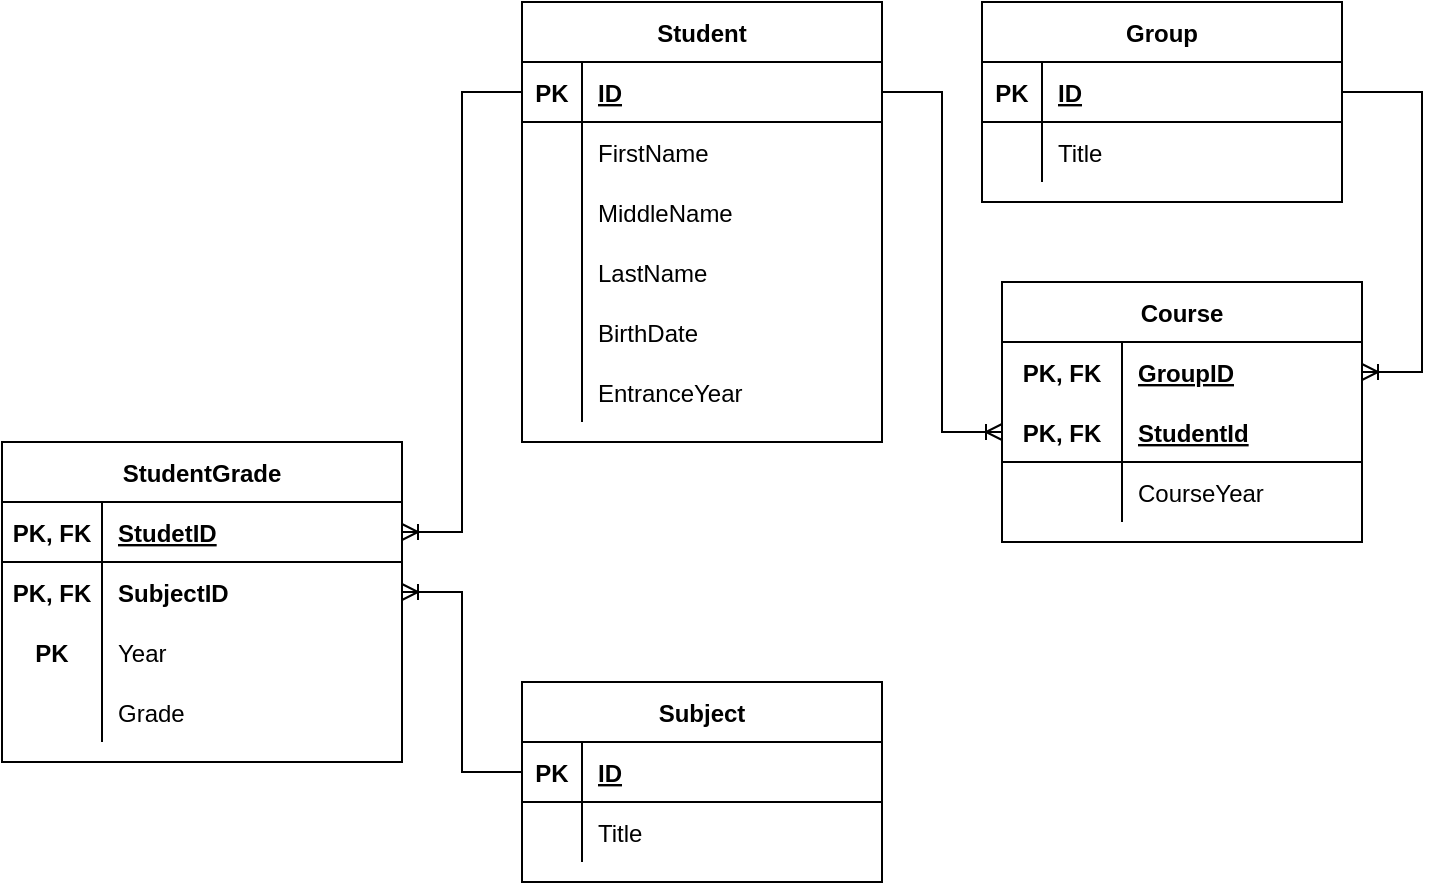 <mxfile version="20.2.3" type="device"><diagram id="uPt-l6ZdjlnLoqWwV2yD" name="Страница 1"><mxGraphModel dx="775" dy="728" grid="1" gridSize="10" guides="1" tooltips="1" connect="1" arrows="1" fold="1" page="1" pageScale="1" pageWidth="827" pageHeight="1169" math="0" shadow="0"><root><mxCell id="0"/><mxCell id="1" parent="0"/><mxCell id="fyZfObsq6f4kS82pHEeR-1" value="Student" style="shape=table;startSize=30;container=1;collapsible=1;childLayout=tableLayout;fixedRows=1;rowLines=0;fontStyle=1;align=center;resizeLast=1;" vertex="1" parent="1"><mxGeometry x="260" y="180" width="180" height="220" as="geometry"/></mxCell><mxCell id="fyZfObsq6f4kS82pHEeR-2" value="" style="shape=tableRow;horizontal=0;startSize=0;swimlaneHead=0;swimlaneBody=0;fillColor=none;collapsible=0;dropTarget=0;points=[[0,0.5],[1,0.5]];portConstraint=eastwest;top=0;left=0;right=0;bottom=1;" vertex="1" parent="fyZfObsq6f4kS82pHEeR-1"><mxGeometry y="30" width="180" height="30" as="geometry"/></mxCell><mxCell id="fyZfObsq6f4kS82pHEeR-3" value="PK" style="shape=partialRectangle;connectable=0;fillColor=none;top=0;left=0;bottom=0;right=0;fontStyle=1;overflow=hidden;" vertex="1" parent="fyZfObsq6f4kS82pHEeR-2"><mxGeometry width="30" height="30" as="geometry"><mxRectangle width="30" height="30" as="alternateBounds"/></mxGeometry></mxCell><mxCell id="fyZfObsq6f4kS82pHEeR-4" value="ID" style="shape=partialRectangle;connectable=0;fillColor=none;top=0;left=0;bottom=0;right=0;align=left;spacingLeft=6;fontStyle=5;overflow=hidden;" vertex="1" parent="fyZfObsq6f4kS82pHEeR-2"><mxGeometry x="30" width="150" height="30" as="geometry"><mxRectangle width="150" height="30" as="alternateBounds"/></mxGeometry></mxCell><mxCell id="fyZfObsq6f4kS82pHEeR-5" value="" style="shape=tableRow;horizontal=0;startSize=0;swimlaneHead=0;swimlaneBody=0;fillColor=none;collapsible=0;dropTarget=0;points=[[0,0.5],[1,0.5]];portConstraint=eastwest;top=0;left=0;right=0;bottom=0;" vertex="1" parent="fyZfObsq6f4kS82pHEeR-1"><mxGeometry y="60" width="180" height="30" as="geometry"/></mxCell><mxCell id="fyZfObsq6f4kS82pHEeR-6" value="" style="shape=partialRectangle;connectable=0;fillColor=none;top=0;left=0;bottom=0;right=0;editable=1;overflow=hidden;" vertex="1" parent="fyZfObsq6f4kS82pHEeR-5"><mxGeometry width="30" height="30" as="geometry"><mxRectangle width="30" height="30" as="alternateBounds"/></mxGeometry></mxCell><mxCell id="fyZfObsq6f4kS82pHEeR-7" value="FirstName" style="shape=partialRectangle;connectable=0;fillColor=none;top=0;left=0;bottom=0;right=0;align=left;spacingLeft=6;overflow=hidden;" vertex="1" parent="fyZfObsq6f4kS82pHEeR-5"><mxGeometry x="30" width="150" height="30" as="geometry"><mxRectangle width="150" height="30" as="alternateBounds"/></mxGeometry></mxCell><mxCell id="fyZfObsq6f4kS82pHEeR-8" value="" style="shape=tableRow;horizontal=0;startSize=0;swimlaneHead=0;swimlaneBody=0;fillColor=none;collapsible=0;dropTarget=0;points=[[0,0.5],[1,0.5]];portConstraint=eastwest;top=0;left=0;right=0;bottom=0;" vertex="1" parent="fyZfObsq6f4kS82pHEeR-1"><mxGeometry y="90" width="180" height="30" as="geometry"/></mxCell><mxCell id="fyZfObsq6f4kS82pHEeR-9" value="" style="shape=partialRectangle;connectable=0;fillColor=none;top=0;left=0;bottom=0;right=0;editable=1;overflow=hidden;" vertex="1" parent="fyZfObsq6f4kS82pHEeR-8"><mxGeometry width="30" height="30" as="geometry"><mxRectangle width="30" height="30" as="alternateBounds"/></mxGeometry></mxCell><mxCell id="fyZfObsq6f4kS82pHEeR-10" value="MiddleName" style="shape=partialRectangle;connectable=0;fillColor=none;top=0;left=0;bottom=0;right=0;align=left;spacingLeft=6;overflow=hidden;" vertex="1" parent="fyZfObsq6f4kS82pHEeR-8"><mxGeometry x="30" width="150" height="30" as="geometry"><mxRectangle width="150" height="30" as="alternateBounds"/></mxGeometry></mxCell><mxCell id="fyZfObsq6f4kS82pHEeR-28" value="" style="shape=tableRow;horizontal=0;startSize=0;swimlaneHead=0;swimlaneBody=0;fillColor=none;collapsible=0;dropTarget=0;points=[[0,0.5],[1,0.5]];portConstraint=eastwest;top=0;left=0;right=0;bottom=0;" vertex="1" parent="fyZfObsq6f4kS82pHEeR-1"><mxGeometry y="120" width="180" height="30" as="geometry"/></mxCell><mxCell id="fyZfObsq6f4kS82pHEeR-29" value="" style="shape=partialRectangle;connectable=0;fillColor=none;top=0;left=0;bottom=0;right=0;editable=1;overflow=hidden;" vertex="1" parent="fyZfObsq6f4kS82pHEeR-28"><mxGeometry width="30" height="30" as="geometry"><mxRectangle width="30" height="30" as="alternateBounds"/></mxGeometry></mxCell><mxCell id="fyZfObsq6f4kS82pHEeR-30" value="LastName" style="shape=partialRectangle;connectable=0;fillColor=none;top=0;left=0;bottom=0;right=0;align=left;spacingLeft=6;overflow=hidden;" vertex="1" parent="fyZfObsq6f4kS82pHEeR-28"><mxGeometry x="30" width="150" height="30" as="geometry"><mxRectangle width="150" height="30" as="alternateBounds"/></mxGeometry></mxCell><mxCell id="fyZfObsq6f4kS82pHEeR-31" value="" style="shape=tableRow;horizontal=0;startSize=0;swimlaneHead=0;swimlaneBody=0;fillColor=none;collapsible=0;dropTarget=0;points=[[0,0.5],[1,0.5]];portConstraint=eastwest;top=0;left=0;right=0;bottom=0;" vertex="1" parent="fyZfObsq6f4kS82pHEeR-1"><mxGeometry y="150" width="180" height="30" as="geometry"/></mxCell><mxCell id="fyZfObsq6f4kS82pHEeR-32" value="" style="shape=partialRectangle;connectable=0;fillColor=none;top=0;left=0;bottom=0;right=0;editable=1;overflow=hidden;" vertex="1" parent="fyZfObsq6f4kS82pHEeR-31"><mxGeometry width="30" height="30" as="geometry"><mxRectangle width="30" height="30" as="alternateBounds"/></mxGeometry></mxCell><mxCell id="fyZfObsq6f4kS82pHEeR-33" value="BirthDate" style="shape=partialRectangle;connectable=0;fillColor=none;top=0;left=0;bottom=0;right=0;align=left;spacingLeft=6;overflow=hidden;" vertex="1" parent="fyZfObsq6f4kS82pHEeR-31"><mxGeometry x="30" width="150" height="30" as="geometry"><mxRectangle width="150" height="30" as="alternateBounds"/></mxGeometry></mxCell><mxCell id="fyZfObsq6f4kS82pHEeR-34" value="" style="shape=tableRow;horizontal=0;startSize=0;swimlaneHead=0;swimlaneBody=0;fillColor=none;collapsible=0;dropTarget=0;points=[[0,0.5],[1,0.5]];portConstraint=eastwest;top=0;left=0;right=0;bottom=0;" vertex="1" parent="fyZfObsq6f4kS82pHEeR-1"><mxGeometry y="180" width="180" height="30" as="geometry"/></mxCell><mxCell id="fyZfObsq6f4kS82pHEeR-35" value="" style="shape=partialRectangle;connectable=0;fillColor=none;top=0;left=0;bottom=0;right=0;editable=1;overflow=hidden;" vertex="1" parent="fyZfObsq6f4kS82pHEeR-34"><mxGeometry width="30" height="30" as="geometry"><mxRectangle width="30" height="30" as="alternateBounds"/></mxGeometry></mxCell><mxCell id="fyZfObsq6f4kS82pHEeR-36" value="EntranceYear" style="shape=partialRectangle;connectable=0;fillColor=none;top=0;left=0;bottom=0;right=0;align=left;spacingLeft=6;overflow=hidden;" vertex="1" parent="fyZfObsq6f4kS82pHEeR-34"><mxGeometry x="30" width="150" height="30" as="geometry"><mxRectangle width="150" height="30" as="alternateBounds"/></mxGeometry></mxCell><mxCell id="fyZfObsq6f4kS82pHEeR-18" value="Group" style="shape=table;startSize=30;container=1;collapsible=1;childLayout=tableLayout;fixedRows=1;rowLines=0;fontStyle=1;align=center;resizeLast=1;" vertex="1" parent="1"><mxGeometry x="490" y="180" width="180" height="100" as="geometry"/></mxCell><mxCell id="fyZfObsq6f4kS82pHEeR-19" value="" style="shape=tableRow;horizontal=0;startSize=0;swimlaneHead=0;swimlaneBody=0;fillColor=none;collapsible=0;dropTarget=0;points=[[0,0.5],[1,0.5]];portConstraint=eastwest;top=0;left=0;right=0;bottom=1;" vertex="1" parent="fyZfObsq6f4kS82pHEeR-18"><mxGeometry y="30" width="180" height="30" as="geometry"/></mxCell><mxCell id="fyZfObsq6f4kS82pHEeR-20" value="PK" style="shape=partialRectangle;connectable=0;fillColor=none;top=0;left=0;bottom=0;right=0;fontStyle=1;overflow=hidden;" vertex="1" parent="fyZfObsq6f4kS82pHEeR-19"><mxGeometry width="30" height="30" as="geometry"><mxRectangle width="30" height="30" as="alternateBounds"/></mxGeometry></mxCell><mxCell id="fyZfObsq6f4kS82pHEeR-21" value="ID" style="shape=partialRectangle;connectable=0;fillColor=none;top=0;left=0;bottom=0;right=0;align=left;spacingLeft=6;fontStyle=5;overflow=hidden;" vertex="1" parent="fyZfObsq6f4kS82pHEeR-19"><mxGeometry x="30" width="150" height="30" as="geometry"><mxRectangle width="150" height="30" as="alternateBounds"/></mxGeometry></mxCell><mxCell id="fyZfObsq6f4kS82pHEeR-22" value="" style="shape=tableRow;horizontal=0;startSize=0;swimlaneHead=0;swimlaneBody=0;fillColor=none;collapsible=0;dropTarget=0;points=[[0,0.5],[1,0.5]];portConstraint=eastwest;top=0;left=0;right=0;bottom=0;" vertex="1" parent="fyZfObsq6f4kS82pHEeR-18"><mxGeometry y="60" width="180" height="30" as="geometry"/></mxCell><mxCell id="fyZfObsq6f4kS82pHEeR-23" value="" style="shape=partialRectangle;connectable=0;fillColor=none;top=0;left=0;bottom=0;right=0;editable=1;overflow=hidden;" vertex="1" parent="fyZfObsq6f4kS82pHEeR-22"><mxGeometry width="30" height="30" as="geometry"><mxRectangle width="30" height="30" as="alternateBounds"/></mxGeometry></mxCell><mxCell id="fyZfObsq6f4kS82pHEeR-24" value="Title" style="shape=partialRectangle;connectable=0;fillColor=none;top=0;left=0;bottom=0;right=0;align=left;spacingLeft=6;overflow=hidden;" vertex="1" parent="fyZfObsq6f4kS82pHEeR-22"><mxGeometry x="30" width="150" height="30" as="geometry"><mxRectangle width="150" height="30" as="alternateBounds"/></mxGeometry></mxCell><mxCell id="fyZfObsq6f4kS82pHEeR-40" value="Subject" style="shape=table;startSize=30;container=1;collapsible=1;childLayout=tableLayout;fixedRows=1;rowLines=0;fontStyle=1;align=center;resizeLast=1;" vertex="1" parent="1"><mxGeometry x="260" y="520" width="180" height="100" as="geometry"/></mxCell><mxCell id="fyZfObsq6f4kS82pHEeR-41" value="" style="shape=tableRow;horizontal=0;startSize=0;swimlaneHead=0;swimlaneBody=0;fillColor=none;collapsible=0;dropTarget=0;points=[[0,0.5],[1,0.5]];portConstraint=eastwest;top=0;left=0;right=0;bottom=1;" vertex="1" parent="fyZfObsq6f4kS82pHEeR-40"><mxGeometry y="30" width="180" height="30" as="geometry"/></mxCell><mxCell id="fyZfObsq6f4kS82pHEeR-42" value="PK" style="shape=partialRectangle;connectable=0;fillColor=none;top=0;left=0;bottom=0;right=0;fontStyle=1;overflow=hidden;" vertex="1" parent="fyZfObsq6f4kS82pHEeR-41"><mxGeometry width="30" height="30" as="geometry"><mxRectangle width="30" height="30" as="alternateBounds"/></mxGeometry></mxCell><mxCell id="fyZfObsq6f4kS82pHEeR-43" value="ID" style="shape=partialRectangle;connectable=0;fillColor=none;top=0;left=0;bottom=0;right=0;align=left;spacingLeft=6;fontStyle=5;overflow=hidden;" vertex="1" parent="fyZfObsq6f4kS82pHEeR-41"><mxGeometry x="30" width="150" height="30" as="geometry"><mxRectangle width="150" height="30" as="alternateBounds"/></mxGeometry></mxCell><mxCell id="fyZfObsq6f4kS82pHEeR-44" value="" style="shape=tableRow;horizontal=0;startSize=0;swimlaneHead=0;swimlaneBody=0;fillColor=none;collapsible=0;dropTarget=0;points=[[0,0.5],[1,0.5]];portConstraint=eastwest;top=0;left=0;right=0;bottom=0;" vertex="1" parent="fyZfObsq6f4kS82pHEeR-40"><mxGeometry y="60" width="180" height="30" as="geometry"/></mxCell><mxCell id="fyZfObsq6f4kS82pHEeR-45" value="" style="shape=partialRectangle;connectable=0;fillColor=none;top=0;left=0;bottom=0;right=0;editable=1;overflow=hidden;" vertex="1" parent="fyZfObsq6f4kS82pHEeR-44"><mxGeometry width="30" height="30" as="geometry"><mxRectangle width="30" height="30" as="alternateBounds"/></mxGeometry></mxCell><mxCell id="fyZfObsq6f4kS82pHEeR-46" value="Title" style="shape=partialRectangle;connectable=0;fillColor=none;top=0;left=0;bottom=0;right=0;align=left;spacingLeft=6;overflow=hidden;" vertex="1" parent="fyZfObsq6f4kS82pHEeR-44"><mxGeometry x="30" width="150" height="30" as="geometry"><mxRectangle width="150" height="30" as="alternateBounds"/></mxGeometry></mxCell><mxCell id="fyZfObsq6f4kS82pHEeR-50" value="StudentGrade" style="shape=table;startSize=30;container=1;collapsible=1;childLayout=tableLayout;fixedRows=1;rowLines=0;fontStyle=1;align=center;resizeLast=1;" vertex="1" parent="1"><mxGeometry y="400" width="200" height="160" as="geometry"/></mxCell><mxCell id="fyZfObsq6f4kS82pHEeR-51" value="" style="shape=tableRow;horizontal=0;startSize=0;swimlaneHead=0;swimlaneBody=0;fillColor=none;collapsible=0;dropTarget=0;points=[[0,0.5],[1,0.5]];portConstraint=eastwest;top=0;left=0;right=0;bottom=1;" vertex="1" parent="fyZfObsq6f4kS82pHEeR-50"><mxGeometry y="30" width="200" height="30" as="geometry"/></mxCell><mxCell id="fyZfObsq6f4kS82pHEeR-52" value="PK, FK" style="shape=partialRectangle;connectable=0;fillColor=none;top=0;left=0;bottom=0;right=0;fontStyle=1;overflow=hidden;" vertex="1" parent="fyZfObsq6f4kS82pHEeR-51"><mxGeometry width="50" height="30" as="geometry"><mxRectangle width="50" height="30" as="alternateBounds"/></mxGeometry></mxCell><mxCell id="fyZfObsq6f4kS82pHEeR-53" value="StudetID" style="shape=partialRectangle;connectable=0;fillColor=none;top=0;left=0;bottom=0;right=0;align=left;spacingLeft=6;fontStyle=5;overflow=hidden;" vertex="1" parent="fyZfObsq6f4kS82pHEeR-51"><mxGeometry x="50" width="150" height="30" as="geometry"><mxRectangle width="150" height="30" as="alternateBounds"/></mxGeometry></mxCell><mxCell id="fyZfObsq6f4kS82pHEeR-54" value="" style="shape=tableRow;horizontal=0;startSize=0;swimlaneHead=0;swimlaneBody=0;fillColor=none;collapsible=0;dropTarget=0;points=[[0,0.5],[1,0.5]];portConstraint=eastwest;top=0;left=0;right=0;bottom=0;" vertex="1" parent="fyZfObsq6f4kS82pHEeR-50"><mxGeometry y="60" width="200" height="30" as="geometry"/></mxCell><mxCell id="fyZfObsq6f4kS82pHEeR-55" value="PK, FK" style="shape=partialRectangle;connectable=0;fillColor=none;top=0;left=0;bottom=0;right=0;editable=1;overflow=hidden;fontStyle=1" vertex="1" parent="fyZfObsq6f4kS82pHEeR-54"><mxGeometry width="50" height="30" as="geometry"><mxRectangle width="50" height="30" as="alternateBounds"/></mxGeometry></mxCell><mxCell id="fyZfObsq6f4kS82pHEeR-56" value="SubjectID" style="shape=partialRectangle;connectable=0;fillColor=none;top=0;left=0;bottom=0;right=0;align=left;spacingLeft=6;overflow=hidden;fontStyle=1" vertex="1" parent="fyZfObsq6f4kS82pHEeR-54"><mxGeometry x="50" width="150" height="30" as="geometry"><mxRectangle width="150" height="30" as="alternateBounds"/></mxGeometry></mxCell><mxCell id="fyZfObsq6f4kS82pHEeR-58" value="" style="shape=tableRow;horizontal=0;startSize=0;swimlaneHead=0;swimlaneBody=0;fillColor=none;collapsible=0;dropTarget=0;points=[[0,0.5],[1,0.5]];portConstraint=eastwest;top=0;left=0;right=0;bottom=0;" vertex="1" parent="fyZfObsq6f4kS82pHEeR-50"><mxGeometry y="90" width="200" height="30" as="geometry"/></mxCell><mxCell id="fyZfObsq6f4kS82pHEeR-59" value="PK" style="shape=partialRectangle;connectable=0;fillColor=none;top=0;left=0;bottom=0;right=0;editable=1;overflow=hidden;fontStyle=1" vertex="1" parent="fyZfObsq6f4kS82pHEeR-58"><mxGeometry width="50" height="30" as="geometry"><mxRectangle width="50" height="30" as="alternateBounds"/></mxGeometry></mxCell><mxCell id="fyZfObsq6f4kS82pHEeR-60" value="Year" style="shape=partialRectangle;connectable=0;fillColor=none;top=0;left=0;bottom=0;right=0;align=left;spacingLeft=6;overflow=hidden;fontStyle=0" vertex="1" parent="fyZfObsq6f4kS82pHEeR-58"><mxGeometry x="50" width="150" height="30" as="geometry"><mxRectangle width="150" height="30" as="alternateBounds"/></mxGeometry></mxCell><mxCell id="fyZfObsq6f4kS82pHEeR-61" value="" style="shape=tableRow;horizontal=0;startSize=0;swimlaneHead=0;swimlaneBody=0;fillColor=none;collapsible=0;dropTarget=0;points=[[0,0.5],[1,0.5]];portConstraint=eastwest;top=0;left=0;right=0;bottom=0;" vertex="1" parent="fyZfObsq6f4kS82pHEeR-50"><mxGeometry y="120" width="200" height="30" as="geometry"/></mxCell><mxCell id="fyZfObsq6f4kS82pHEeR-62" value="" style="shape=partialRectangle;connectable=0;fillColor=none;top=0;left=0;bottom=0;right=0;editable=1;overflow=hidden;fontStyle=1" vertex="1" parent="fyZfObsq6f4kS82pHEeR-61"><mxGeometry width="50" height="30" as="geometry"><mxRectangle width="50" height="30" as="alternateBounds"/></mxGeometry></mxCell><mxCell id="fyZfObsq6f4kS82pHEeR-63" value="Grade" style="shape=partialRectangle;connectable=0;fillColor=none;top=0;left=0;bottom=0;right=0;align=left;spacingLeft=6;overflow=hidden;fontStyle=0" vertex="1" parent="fyZfObsq6f4kS82pHEeR-61"><mxGeometry x="50" width="150" height="30" as="geometry"><mxRectangle width="150" height="30" as="alternateBounds"/></mxGeometry></mxCell><mxCell id="fyZfObsq6f4kS82pHEeR-90" value="Course" style="shape=table;startSize=30;container=1;collapsible=1;childLayout=tableLayout;fixedRows=1;rowLines=0;fontStyle=1;align=center;resizeLast=1;" vertex="1" parent="1"><mxGeometry x="500" y="320" width="180" height="130" as="geometry"/></mxCell><mxCell id="fyZfObsq6f4kS82pHEeR-91" value="" style="shape=tableRow;horizontal=0;startSize=0;swimlaneHead=0;swimlaneBody=0;fillColor=none;collapsible=0;dropTarget=0;points=[[0,0.5],[1,0.5]];portConstraint=eastwest;top=0;left=0;right=0;bottom=0;" vertex="1" parent="fyZfObsq6f4kS82pHEeR-90"><mxGeometry y="30" width="180" height="30" as="geometry"/></mxCell><mxCell id="fyZfObsq6f4kS82pHEeR-92" value="PK, FK" style="shape=partialRectangle;connectable=0;fillColor=none;top=0;left=0;bottom=0;right=0;fontStyle=1;overflow=hidden;" vertex="1" parent="fyZfObsq6f4kS82pHEeR-91"><mxGeometry width="60" height="30" as="geometry"><mxRectangle width="60" height="30" as="alternateBounds"/></mxGeometry></mxCell><mxCell id="fyZfObsq6f4kS82pHEeR-93" value="GroupID" style="shape=partialRectangle;connectable=0;fillColor=none;top=0;left=0;bottom=0;right=0;align=left;spacingLeft=6;fontStyle=5;overflow=hidden;" vertex="1" parent="fyZfObsq6f4kS82pHEeR-91"><mxGeometry x="60" width="120" height="30" as="geometry"><mxRectangle width="120" height="30" as="alternateBounds"/></mxGeometry></mxCell><mxCell id="fyZfObsq6f4kS82pHEeR-94" value="" style="shape=tableRow;horizontal=0;startSize=0;swimlaneHead=0;swimlaneBody=0;fillColor=none;collapsible=0;dropTarget=0;points=[[0,0.5],[1,0.5]];portConstraint=eastwest;top=0;left=0;right=0;bottom=1;" vertex="1" parent="fyZfObsq6f4kS82pHEeR-90"><mxGeometry y="60" width="180" height="30" as="geometry"/></mxCell><mxCell id="fyZfObsq6f4kS82pHEeR-95" value="PK, FK" style="shape=partialRectangle;connectable=0;fillColor=none;top=0;left=0;bottom=0;right=0;fontStyle=1;overflow=hidden;" vertex="1" parent="fyZfObsq6f4kS82pHEeR-94"><mxGeometry width="60" height="30" as="geometry"><mxRectangle width="60" height="30" as="alternateBounds"/></mxGeometry></mxCell><mxCell id="fyZfObsq6f4kS82pHEeR-96" value="StudentId" style="shape=partialRectangle;connectable=0;fillColor=none;top=0;left=0;bottom=0;right=0;align=left;spacingLeft=6;fontStyle=5;overflow=hidden;" vertex="1" parent="fyZfObsq6f4kS82pHEeR-94"><mxGeometry x="60" width="120" height="30" as="geometry"><mxRectangle width="120" height="30" as="alternateBounds"/></mxGeometry></mxCell><mxCell id="fyZfObsq6f4kS82pHEeR-97" value="" style="shape=tableRow;horizontal=0;startSize=0;swimlaneHead=0;swimlaneBody=0;fillColor=none;collapsible=0;dropTarget=0;points=[[0,0.5],[1,0.5]];portConstraint=eastwest;top=0;left=0;right=0;bottom=0;" vertex="1" parent="fyZfObsq6f4kS82pHEeR-90"><mxGeometry y="90" width="180" height="30" as="geometry"/></mxCell><mxCell id="fyZfObsq6f4kS82pHEeR-98" value="" style="shape=partialRectangle;connectable=0;fillColor=none;top=0;left=0;bottom=0;right=0;editable=1;overflow=hidden;" vertex="1" parent="fyZfObsq6f4kS82pHEeR-97"><mxGeometry width="60" height="30" as="geometry"><mxRectangle width="60" height="30" as="alternateBounds"/></mxGeometry></mxCell><mxCell id="fyZfObsq6f4kS82pHEeR-99" value="CourseYear" style="shape=partialRectangle;connectable=0;fillColor=none;top=0;left=0;bottom=0;right=0;align=left;spacingLeft=6;overflow=hidden;" vertex="1" parent="fyZfObsq6f4kS82pHEeR-97"><mxGeometry x="60" width="120" height="30" as="geometry"><mxRectangle width="120" height="30" as="alternateBounds"/></mxGeometry></mxCell><mxCell id="fyZfObsq6f4kS82pHEeR-103" value="" style="edgeStyle=entityRelationEdgeStyle;fontSize=12;html=1;endArrow=ERoneToMany;rounded=0;exitX=0;exitY=0.5;exitDx=0;exitDy=0;entryX=1;entryY=0.5;entryDx=0;entryDy=0;" edge="1" parent="1" source="fyZfObsq6f4kS82pHEeR-2" target="fyZfObsq6f4kS82pHEeR-51"><mxGeometry width="100" height="100" relative="1" as="geometry"><mxPoint x="430" y="520" as="sourcePoint"/><mxPoint x="530" y="420" as="targetPoint"/></mxGeometry></mxCell><mxCell id="fyZfObsq6f4kS82pHEeR-104" value="" style="edgeStyle=entityRelationEdgeStyle;fontSize=12;html=1;endArrow=ERoneToMany;rounded=0;exitX=0;exitY=0.5;exitDx=0;exitDy=0;entryX=1;entryY=0.5;entryDx=0;entryDy=0;" edge="1" parent="1" source="fyZfObsq6f4kS82pHEeR-41" target="fyZfObsq6f4kS82pHEeR-54"><mxGeometry width="100" height="100" relative="1" as="geometry"><mxPoint x="440" y="530" as="sourcePoint"/><mxPoint x="230" y="510" as="targetPoint"/></mxGeometry></mxCell><mxCell id="fyZfObsq6f4kS82pHEeR-105" value="" style="edgeStyle=entityRelationEdgeStyle;fontSize=12;html=1;endArrow=ERoneToMany;rounded=0;exitX=1;exitY=0.5;exitDx=0;exitDy=0;" edge="1" parent="1" source="fyZfObsq6f4kS82pHEeR-19" target="fyZfObsq6f4kS82pHEeR-91"><mxGeometry width="100" height="100" relative="1" as="geometry"><mxPoint x="450" y="540" as="sourcePoint"/><mxPoint x="730" y="370" as="targetPoint"/></mxGeometry></mxCell><mxCell id="fyZfObsq6f4kS82pHEeR-106" value="" style="edgeStyle=entityRelationEdgeStyle;fontSize=12;html=1;endArrow=ERoneToMany;rounded=0;exitX=1;exitY=0.5;exitDx=0;exitDy=0;entryX=0;entryY=0.5;entryDx=0;entryDy=0;" edge="1" parent="1" source="fyZfObsq6f4kS82pHEeR-2" target="fyZfObsq6f4kS82pHEeR-94"><mxGeometry width="100" height="100" relative="1" as="geometry"><mxPoint x="460" y="550" as="sourcePoint"/><mxPoint x="560" y="450" as="targetPoint"/></mxGeometry></mxCell></root></mxGraphModel></diagram></mxfile>